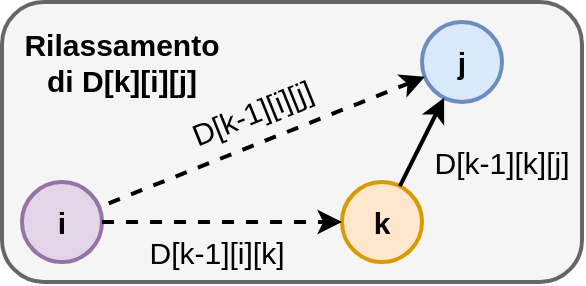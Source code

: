 <mxfile version="18.1.3" type="device"><diagram id="YbJ1gcO7rSWUA_Iz41G6" name="Page-1"><mxGraphModel dx="662" dy="360" grid="1" gridSize="10" guides="1" tooltips="1" connect="1" arrows="1" fold="1" page="1" pageScale="1" pageWidth="850" pageHeight="1100" math="0" shadow="0"><root><mxCell id="0"/><mxCell id="1" parent="0"/><mxCell id="Gsw7DYxCOlq-R3iZCWQR-12" value="" style="rounded=1;whiteSpace=wrap;html=1;fontSize=15;strokeWidth=2;fillColor=#f5f5f5;fontColor=#333333;strokeColor=#666666;" vertex="1" parent="1"><mxGeometry x="270" y="70" width="290" height="140" as="geometry"/></mxCell><mxCell id="Gsw7DYxCOlq-R3iZCWQR-1" value="i" style="ellipse;whiteSpace=wrap;html=1;aspect=fixed;fillColor=#e1d5e7;strokeColor=#9673a6;strokeWidth=2;fontSize=15;fontStyle=1" vertex="1" parent="1"><mxGeometry x="280" y="160" width="40" height="40" as="geometry"/></mxCell><mxCell id="Gsw7DYxCOlq-R3iZCWQR-2" value="k" style="ellipse;whiteSpace=wrap;html=1;aspect=fixed;fillColor=#ffe6cc;strokeColor=#d79b00;strokeWidth=2;fontSize=15;fontStyle=1" vertex="1" parent="1"><mxGeometry x="440" y="160" width="40" height="40" as="geometry"/></mxCell><mxCell id="Gsw7DYxCOlq-R3iZCWQR-3" value="j" style="ellipse;whiteSpace=wrap;html=1;aspect=fixed;fillColor=#dae8fc;strokeColor=#6c8ebf;strokeWidth=2;fontSize=15;fontStyle=1" vertex="1" parent="1"><mxGeometry x="480" y="80" width="40" height="40" as="geometry"/></mxCell><mxCell id="Gsw7DYxCOlq-R3iZCWQR-4" value="" style="endArrow=classic;dashed=1;html=1;rounded=0;endFill=1;strokeWidth=2;" edge="1" parent="1" source="Gsw7DYxCOlq-R3iZCWQR-1" target="Gsw7DYxCOlq-R3iZCWQR-2"><mxGeometry width="50" height="50" relative="1" as="geometry"><mxPoint x="360" y="240" as="sourcePoint"/><mxPoint x="230" y="270" as="targetPoint"/></mxGeometry></mxCell><mxCell id="Gsw7DYxCOlq-R3iZCWQR-5" value="" style="endArrow=classic;html=1;rounded=0;strokeWidth=2;" edge="1" parent="1" source="Gsw7DYxCOlq-R3iZCWQR-2" target="Gsw7DYxCOlq-R3iZCWQR-3"><mxGeometry width="50" height="50" relative="1" as="geometry"><mxPoint x="370" y="310" as="sourcePoint"/><mxPoint x="420" y="260" as="targetPoint"/></mxGeometry></mxCell><mxCell id="Gsw7DYxCOlq-R3iZCWQR-7" value="" style="endArrow=none;dashed=1;html=1;rounded=0;startArrow=classic;startFill=1;strokeWidth=2;" edge="1" parent="1" source="Gsw7DYxCOlq-R3iZCWQR-3" target="Gsw7DYxCOlq-R3iZCWQR-1"><mxGeometry width="50" height="50" relative="1" as="geometry"><mxPoint x="180" y="320" as="sourcePoint"/><mxPoint x="230" y="270" as="targetPoint"/></mxGeometry></mxCell><mxCell id="Gsw7DYxCOlq-R3iZCWQR-8" value="D[k-1][i][j]" style="text;html=1;strokeColor=none;fillColor=none;align=center;verticalAlign=middle;whiteSpace=wrap;rounded=0;fontSize=15;fontStyle=0;rotation=338;" vertex="1" parent="1"><mxGeometry x="350" y="110" width="90" height="30" as="geometry"/></mxCell><mxCell id="Gsw7DYxCOlq-R3iZCWQR-9" value="D[k-1][k][j]" style="text;html=1;strokeColor=none;fillColor=none;align=center;verticalAlign=middle;whiteSpace=wrap;rounded=0;fontSize=15;fontStyle=0" vertex="1" parent="1"><mxGeometry x="480" y="140" width="80" height="20" as="geometry"/></mxCell><mxCell id="Gsw7DYxCOlq-R3iZCWQR-10" value="D[k-1][i][k]" style="text;html=1;strokeColor=none;fillColor=none;align=center;verticalAlign=middle;whiteSpace=wrap;rounded=0;fontSize=15;fontStyle=0" vertex="1" parent="1"><mxGeometry x="335" y="180" width="85" height="30" as="geometry"/></mxCell><mxCell id="Gsw7DYxCOlq-R3iZCWQR-13" value="Rilassamento di D[k][i][j]" style="text;html=1;strokeColor=none;fillColor=none;align=center;verticalAlign=middle;whiteSpace=wrap;rounded=0;fontSize=15;fontStyle=1" vertex="1" parent="1"><mxGeometry x="280" y="80" width="100" height="40" as="geometry"/></mxCell></root></mxGraphModel></diagram></mxfile>